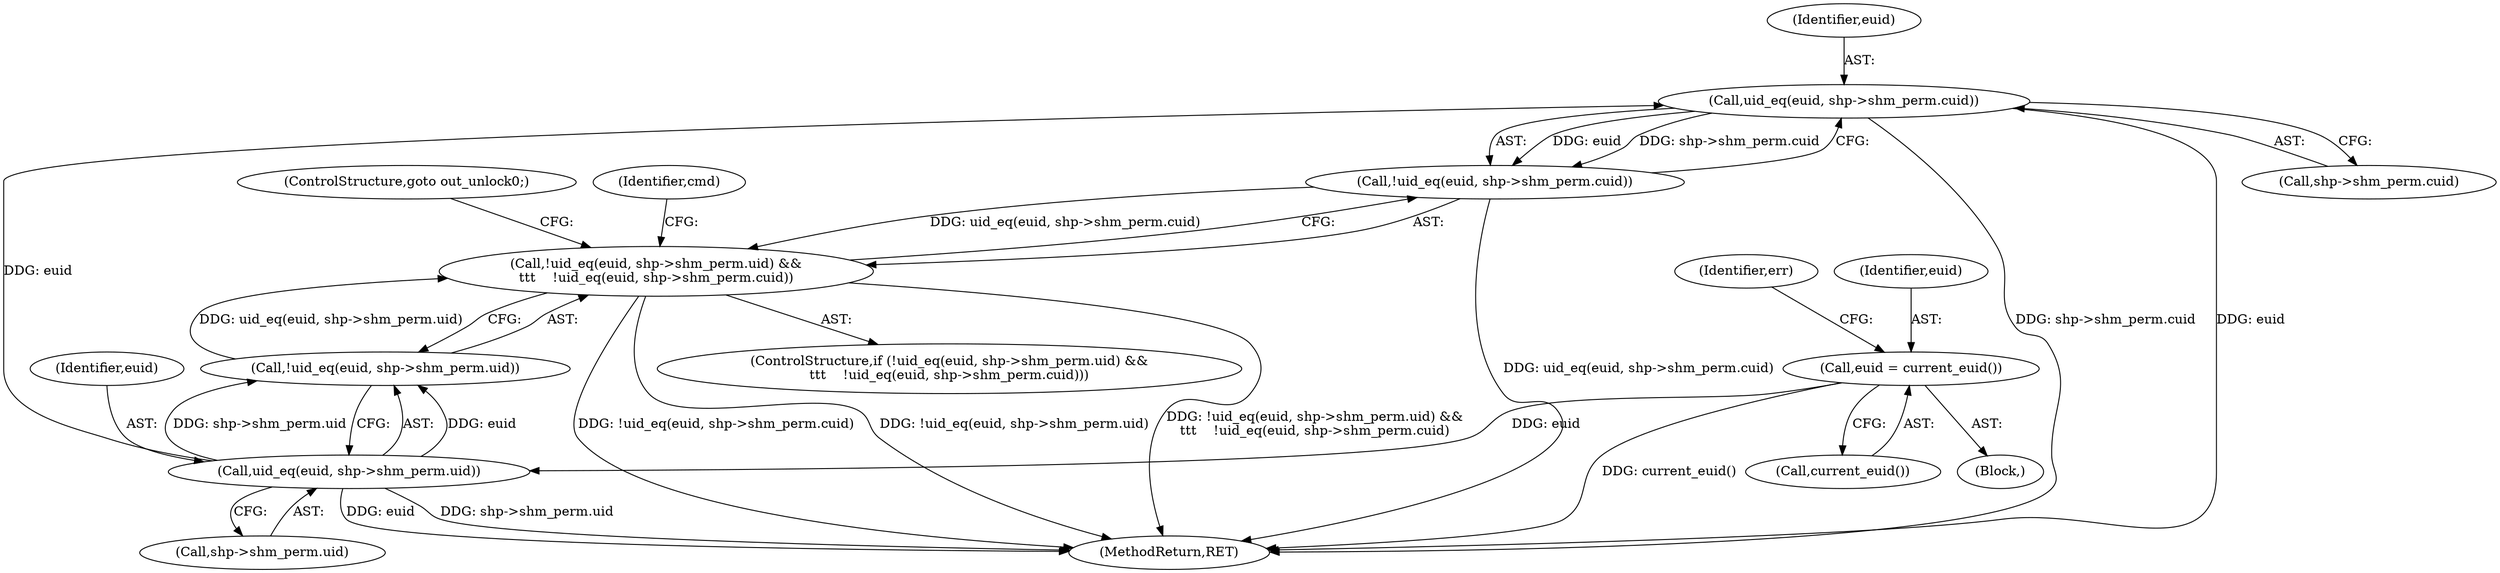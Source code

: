 digraph "0_linux_a399b29dfbaaaf91162b2dc5a5875dd51bbfa2a1@pointer" {
"1000225" [label="(Call,uid_eq(euid, shp->shm_perm.cuid))"];
"1000217" [label="(Call,uid_eq(euid, shp->shm_perm.uid))"];
"1000207" [label="(Call,euid = current_euid())"];
"1000224" [label="(Call,!uid_eq(euid, shp->shm_perm.cuid))"];
"1000215" [label="(Call,!uid_eq(euid, shp->shm_perm.uid) &&\n\t\t\t    !uid_eq(euid, shp->shm_perm.cuid))"];
"1000209" [label="(Call,current_euid())"];
"1000224" [label="(Call,!uid_eq(euid, shp->shm_perm.cuid))"];
"1000227" [label="(Call,shp->shm_perm.cuid)"];
"1000207" [label="(Call,euid = current_euid())"];
"1000205" [label="(Block,)"];
"1000236" [label="(Identifier,cmd)"];
"1000232" [label="(ControlStructure,goto out_unlock0;)"];
"1000225" [label="(Call,uid_eq(euid, shp->shm_perm.cuid))"];
"1000226" [label="(Identifier,euid)"];
"1000360" [label="(MethodReturn,RET)"];
"1000216" [label="(Call,!uid_eq(euid, shp->shm_perm.uid))"];
"1000208" [label="(Identifier,euid)"];
"1000214" [label="(ControlStructure,if (!uid_eq(euid, shp->shm_perm.uid) &&\n\t\t\t    !uid_eq(euid, shp->shm_perm.cuid)))"];
"1000219" [label="(Call,shp->shm_perm.uid)"];
"1000211" [label="(Identifier,err)"];
"1000217" [label="(Call,uid_eq(euid, shp->shm_perm.uid))"];
"1000218" [label="(Identifier,euid)"];
"1000215" [label="(Call,!uid_eq(euid, shp->shm_perm.uid) &&\n\t\t\t    !uid_eq(euid, shp->shm_perm.cuid))"];
"1000225" -> "1000224"  [label="AST: "];
"1000225" -> "1000227"  [label="CFG: "];
"1000226" -> "1000225"  [label="AST: "];
"1000227" -> "1000225"  [label="AST: "];
"1000224" -> "1000225"  [label="CFG: "];
"1000225" -> "1000360"  [label="DDG: shp->shm_perm.cuid"];
"1000225" -> "1000360"  [label="DDG: euid"];
"1000225" -> "1000224"  [label="DDG: euid"];
"1000225" -> "1000224"  [label="DDG: shp->shm_perm.cuid"];
"1000217" -> "1000225"  [label="DDG: euid"];
"1000217" -> "1000216"  [label="AST: "];
"1000217" -> "1000219"  [label="CFG: "];
"1000218" -> "1000217"  [label="AST: "];
"1000219" -> "1000217"  [label="AST: "];
"1000216" -> "1000217"  [label="CFG: "];
"1000217" -> "1000360"  [label="DDG: shp->shm_perm.uid"];
"1000217" -> "1000360"  [label="DDG: euid"];
"1000217" -> "1000216"  [label="DDG: euid"];
"1000217" -> "1000216"  [label="DDG: shp->shm_perm.uid"];
"1000207" -> "1000217"  [label="DDG: euid"];
"1000207" -> "1000205"  [label="AST: "];
"1000207" -> "1000209"  [label="CFG: "];
"1000208" -> "1000207"  [label="AST: "];
"1000209" -> "1000207"  [label="AST: "];
"1000211" -> "1000207"  [label="CFG: "];
"1000207" -> "1000360"  [label="DDG: current_euid()"];
"1000224" -> "1000215"  [label="AST: "];
"1000215" -> "1000224"  [label="CFG: "];
"1000224" -> "1000360"  [label="DDG: uid_eq(euid, shp->shm_perm.cuid)"];
"1000224" -> "1000215"  [label="DDG: uid_eq(euid, shp->shm_perm.cuid)"];
"1000215" -> "1000214"  [label="AST: "];
"1000215" -> "1000216"  [label="CFG: "];
"1000216" -> "1000215"  [label="AST: "];
"1000232" -> "1000215"  [label="CFG: "];
"1000236" -> "1000215"  [label="CFG: "];
"1000215" -> "1000360"  [label="DDG: !uid_eq(euid, shp->shm_perm.uid)"];
"1000215" -> "1000360"  [label="DDG: !uid_eq(euid, shp->shm_perm.uid) &&\n\t\t\t    !uid_eq(euid, shp->shm_perm.cuid)"];
"1000215" -> "1000360"  [label="DDG: !uid_eq(euid, shp->shm_perm.cuid)"];
"1000216" -> "1000215"  [label="DDG: uid_eq(euid, shp->shm_perm.uid)"];
}
